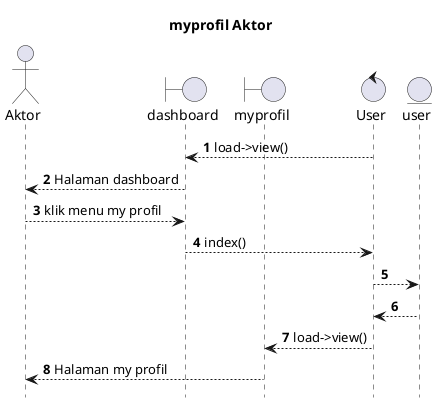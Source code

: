 @startuml

autonumber
hide footbox
title myprofil Aktor

Actor Aktor
boundary dashboard
boundary myprofil
control User
Entity user

User --> dashboard: load->view()
dashboard --> Aktor: Halaman dashboard
Aktor --> dashboard: klik menu my profil
dashboard --> User: index()
User --> user:
    
    user --> User:
    User --> myprofil: load->view()
    myprofil --> Aktor: Halaman my profil

@enduml